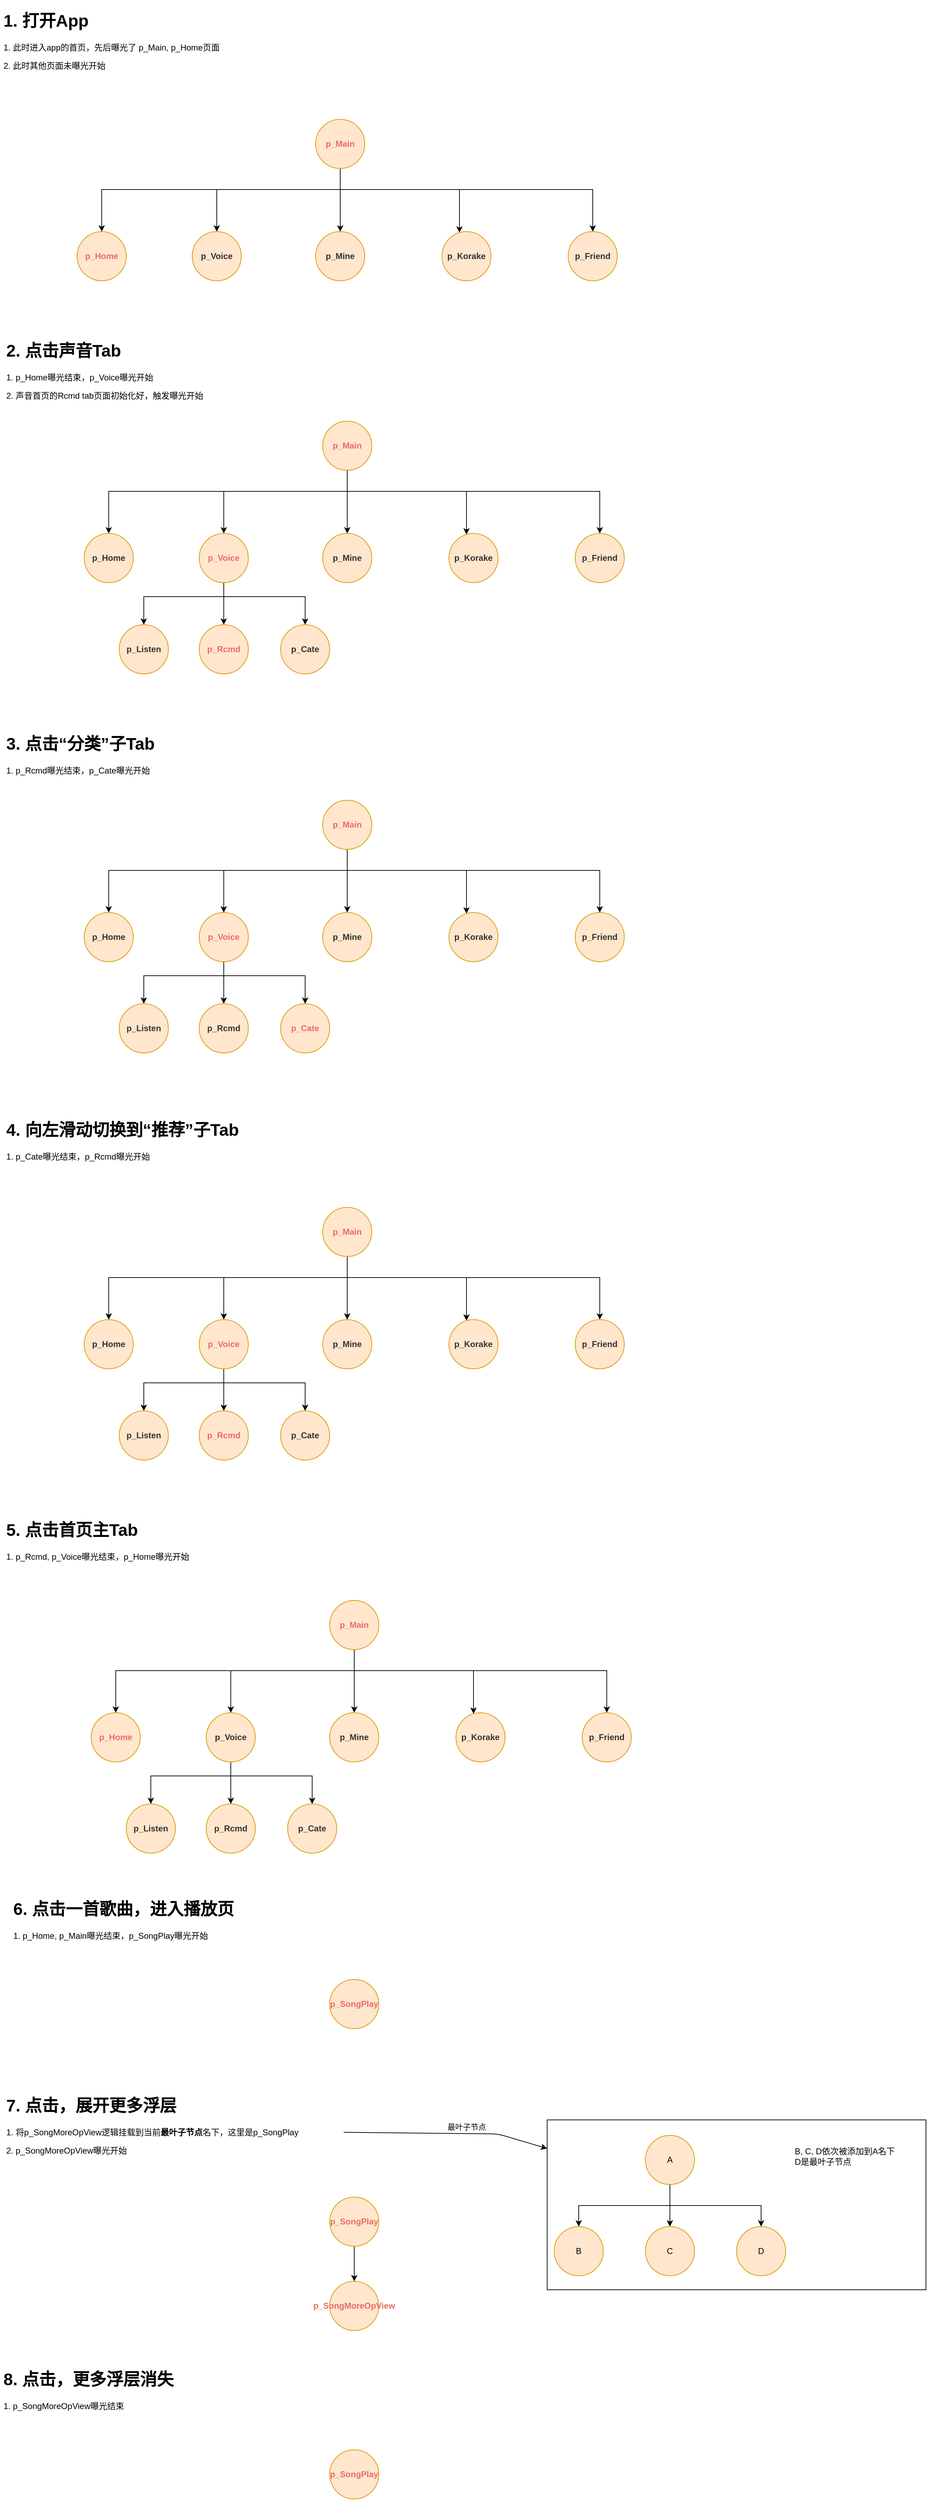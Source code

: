 <mxfile version="14.4.4" type="github">
  <diagram id="2VMnbliPUMn7yvVcYew5" name="Page-1">
    <mxGraphModel dx="2031" dy="2300" grid="1" gridSize="10" guides="1" tooltips="1" connect="1" arrows="1" fold="1" page="1" pageScale="1" pageWidth="827" pageHeight="1169" math="0" shadow="0">
      <root>
        <mxCell id="0" />
        <mxCell id="1" parent="0" />
        <mxCell id="qEXsqVAUmGLnPxg-KSlv-1" style="edgeStyle=orthogonalEdgeStyle;rounded=0;orthogonalLoop=1;jettySize=auto;html=1;" edge="1" parent="1" source="qEXsqVAUmGLnPxg-KSlv-6" target="qEXsqVAUmGLnPxg-KSlv-7">
          <mxGeometry relative="1" as="geometry">
            <Array as="points">
              <mxPoint x="575" y="-740" />
              <mxPoint x="235" y="-740" />
            </Array>
          </mxGeometry>
        </mxCell>
        <mxCell id="qEXsqVAUmGLnPxg-KSlv-2" style="edgeStyle=orthogonalEdgeStyle;rounded=0;orthogonalLoop=1;jettySize=auto;html=1;" edge="1" parent="1" source="qEXsqVAUmGLnPxg-KSlv-6" target="qEXsqVAUmGLnPxg-KSlv-8">
          <mxGeometry relative="1" as="geometry">
            <Array as="points">
              <mxPoint x="575" y="-740" />
              <mxPoint x="399" y="-740" />
            </Array>
          </mxGeometry>
        </mxCell>
        <mxCell id="qEXsqVAUmGLnPxg-KSlv-3" style="edgeStyle=orthogonalEdgeStyle;rounded=0;orthogonalLoop=1;jettySize=auto;html=1;" edge="1" parent="1" source="qEXsqVAUmGLnPxg-KSlv-6" target="qEXsqVAUmGLnPxg-KSlv-9">
          <mxGeometry relative="1" as="geometry" />
        </mxCell>
        <mxCell id="qEXsqVAUmGLnPxg-KSlv-4" style="edgeStyle=orthogonalEdgeStyle;rounded=0;orthogonalLoop=1;jettySize=auto;html=1;" edge="1" parent="1" source="qEXsqVAUmGLnPxg-KSlv-6" target="qEXsqVAUmGLnPxg-KSlv-10">
          <mxGeometry relative="1" as="geometry">
            <mxPoint x="750" y="-710" as="targetPoint" />
            <Array as="points">
              <mxPoint x="575" y="-740" />
              <mxPoint x="745" y="-740" />
            </Array>
          </mxGeometry>
        </mxCell>
        <mxCell id="qEXsqVAUmGLnPxg-KSlv-5" style="edgeStyle=orthogonalEdgeStyle;rounded=0;orthogonalLoop=1;jettySize=auto;html=1;" edge="1" parent="1" source="qEXsqVAUmGLnPxg-KSlv-6" target="qEXsqVAUmGLnPxg-KSlv-11">
          <mxGeometry relative="1" as="geometry">
            <Array as="points">
              <mxPoint x="575" y="-740" />
              <mxPoint x="935" y="-740" />
            </Array>
          </mxGeometry>
        </mxCell>
        <mxCell id="qEXsqVAUmGLnPxg-KSlv-6" value="&lt;b&gt;&lt;font color=&quot;#ea6b66&quot;&gt;p_Main&lt;/font&gt;&lt;/b&gt;" style="ellipse;whiteSpace=wrap;html=1;aspect=fixed;strokeColor=#d79b00;fillColor=#ffe6cc;" vertex="1" parent="1">
          <mxGeometry x="540" y="-840" width="70" height="70" as="geometry" />
        </mxCell>
        <mxCell id="qEXsqVAUmGLnPxg-KSlv-7" value="&lt;b&gt;&lt;font color=&quot;#ea6b66&quot;&gt;p_Home&lt;/font&gt;&lt;/b&gt;" style="ellipse;whiteSpace=wrap;html=1;aspect=fixed;strokeColor=#d79b00;fillColor=#ffe6cc;" vertex="1" parent="1">
          <mxGeometry x="200" y="-680.0" width="70" height="70" as="geometry" />
        </mxCell>
        <mxCell id="qEXsqVAUmGLnPxg-KSlv-8" value="&lt;b&gt;&lt;font color=&quot;#333333&quot;&gt;p_Voice&lt;/font&gt;&lt;/b&gt;" style="ellipse;whiteSpace=wrap;html=1;aspect=fixed;strokeColor=#d79b00;fillColor=#ffe6cc;" vertex="1" parent="1">
          <mxGeometry x="364" y="-680.0" width="70" height="70" as="geometry" />
        </mxCell>
        <mxCell id="qEXsqVAUmGLnPxg-KSlv-9" value="&lt;b&gt;&lt;font color=&quot;#333333&quot;&gt;p_Mine&lt;/font&gt;&lt;/b&gt;" style="ellipse;whiteSpace=wrap;html=1;aspect=fixed;strokeColor=#d79b00;fillColor=#ffe6cc;" vertex="1" parent="1">
          <mxGeometry x="540" y="-680.0" width="70" height="70" as="geometry" />
        </mxCell>
        <mxCell id="qEXsqVAUmGLnPxg-KSlv-10" value="&lt;b&gt;&lt;font color=&quot;#333333&quot;&gt;p_Korake&lt;/font&gt;&lt;/b&gt;" style="ellipse;whiteSpace=wrap;html=1;aspect=fixed;strokeColor=#d79b00;fillColor=#ffe6cc;" vertex="1" parent="1">
          <mxGeometry x="720" y="-680.0" width="70" height="70" as="geometry" />
        </mxCell>
        <mxCell id="qEXsqVAUmGLnPxg-KSlv-11" value="&lt;b&gt;&lt;font color=&quot;#333333&quot;&gt;p_Friend&lt;/font&gt;&lt;/b&gt;" style="ellipse;whiteSpace=wrap;html=1;aspect=fixed;strokeColor=#d79b00;fillColor=#ffe6cc;" vertex="1" parent="1">
          <mxGeometry x="900" y="-680.0" width="70" height="70" as="geometry" />
        </mxCell>
        <mxCell id="qEXsqVAUmGLnPxg-KSlv-12" value="&lt;h1&gt;1. 打开App&lt;/h1&gt;&lt;p&gt;1. 此时进入app的首页，先后曝光了 p_Main, p_Home页面&lt;br&gt;&lt;/p&gt;&lt;p&gt;2. 此时其他页面未曝光开始&lt;/p&gt;" style="text;html=1;strokeColor=none;fillColor=none;spacing=5;spacingTop=-20;whiteSpace=wrap;overflow=hidden;rounded=0;align=left;" vertex="1" parent="1">
          <mxGeometry x="90" y="-1000" width="340" height="100" as="geometry" />
        </mxCell>
        <mxCell id="qEXsqVAUmGLnPxg-KSlv-13" value="&lt;h1&gt;2. 点击声音Tab&lt;/h1&gt;&lt;p&gt;1. p_Home曝光结束，p_Voice曝光开始&lt;br&gt;&lt;/p&gt;&lt;p&gt;2. 声音首页的Rcmd tab页面初始化好，触发曝光开始&lt;/p&gt;" style="text;html=1;strokeColor=none;fillColor=none;spacing=5;spacingTop=-20;whiteSpace=wrap;overflow=hidden;rounded=0;align=left;" vertex="1" parent="1">
          <mxGeometry x="94" y="-530" width="340" height="100" as="geometry" />
        </mxCell>
        <mxCell id="qEXsqVAUmGLnPxg-KSlv-14" style="edgeStyle=orthogonalEdgeStyle;rounded=0;orthogonalLoop=1;jettySize=auto;html=1;" edge="1" parent="1" source="qEXsqVAUmGLnPxg-KSlv-19" target="qEXsqVAUmGLnPxg-KSlv-20">
          <mxGeometry relative="1" as="geometry">
            <Array as="points">
              <mxPoint x="585" y="-310" />
              <mxPoint x="245" y="-310" />
            </Array>
          </mxGeometry>
        </mxCell>
        <mxCell id="qEXsqVAUmGLnPxg-KSlv-15" style="edgeStyle=orthogonalEdgeStyle;rounded=0;orthogonalLoop=1;jettySize=auto;html=1;" edge="1" parent="1" source="qEXsqVAUmGLnPxg-KSlv-19" target="qEXsqVAUmGLnPxg-KSlv-24">
          <mxGeometry relative="1" as="geometry">
            <Array as="points">
              <mxPoint x="585" y="-310" />
              <mxPoint x="409" y="-310" />
            </Array>
          </mxGeometry>
        </mxCell>
        <mxCell id="qEXsqVAUmGLnPxg-KSlv-16" style="edgeStyle=orthogonalEdgeStyle;rounded=0;orthogonalLoop=1;jettySize=auto;html=1;" edge="1" parent="1" source="qEXsqVAUmGLnPxg-KSlv-19" target="qEXsqVAUmGLnPxg-KSlv-25">
          <mxGeometry relative="1" as="geometry" />
        </mxCell>
        <mxCell id="qEXsqVAUmGLnPxg-KSlv-17" style="edgeStyle=orthogonalEdgeStyle;rounded=0;orthogonalLoop=1;jettySize=auto;html=1;" edge="1" parent="1" source="qEXsqVAUmGLnPxg-KSlv-19" target="qEXsqVAUmGLnPxg-KSlv-26">
          <mxGeometry relative="1" as="geometry">
            <mxPoint x="760" y="-280" as="targetPoint" />
            <Array as="points">
              <mxPoint x="585" y="-310" />
              <mxPoint x="755" y="-310" />
            </Array>
          </mxGeometry>
        </mxCell>
        <mxCell id="qEXsqVAUmGLnPxg-KSlv-18" style="edgeStyle=orthogonalEdgeStyle;rounded=0;orthogonalLoop=1;jettySize=auto;html=1;" edge="1" parent="1" source="qEXsqVAUmGLnPxg-KSlv-19" target="qEXsqVAUmGLnPxg-KSlv-27">
          <mxGeometry relative="1" as="geometry">
            <Array as="points">
              <mxPoint x="585" y="-310" />
              <mxPoint x="945" y="-310" />
            </Array>
          </mxGeometry>
        </mxCell>
        <mxCell id="qEXsqVAUmGLnPxg-KSlv-19" value="&lt;b&gt;&lt;font color=&quot;#ea6b66&quot;&gt;p_Main&lt;/font&gt;&lt;/b&gt;" style="ellipse;whiteSpace=wrap;html=1;aspect=fixed;strokeColor=#d79b00;fillColor=#ffe6cc;" vertex="1" parent="1">
          <mxGeometry x="550" y="-410" width="70" height="70" as="geometry" />
        </mxCell>
        <mxCell id="qEXsqVAUmGLnPxg-KSlv-20" value="&lt;b&gt;&lt;font color=&quot;#333333&quot;&gt;p_Home&lt;/font&gt;&lt;/b&gt;" style="ellipse;whiteSpace=wrap;html=1;aspect=fixed;strokeColor=#d79b00;fillColor=#ffe6cc;" vertex="1" parent="1">
          <mxGeometry x="210" y="-250.0" width="70" height="70" as="geometry" />
        </mxCell>
        <mxCell id="qEXsqVAUmGLnPxg-KSlv-21" style="edgeStyle=orthogonalEdgeStyle;rounded=0;orthogonalLoop=1;jettySize=auto;html=1;" edge="1" parent="1" source="qEXsqVAUmGLnPxg-KSlv-24" target="qEXsqVAUmGLnPxg-KSlv-28">
          <mxGeometry relative="1" as="geometry">
            <Array as="points">
              <mxPoint x="409" y="-160" />
              <mxPoint x="295" y="-160" />
            </Array>
          </mxGeometry>
        </mxCell>
        <mxCell id="qEXsqVAUmGLnPxg-KSlv-22" style="edgeStyle=orthogonalEdgeStyle;rounded=0;orthogonalLoop=1;jettySize=auto;html=1;" edge="1" parent="1" source="qEXsqVAUmGLnPxg-KSlv-24" target="qEXsqVAUmGLnPxg-KSlv-29">
          <mxGeometry relative="1" as="geometry" />
        </mxCell>
        <mxCell id="qEXsqVAUmGLnPxg-KSlv-23" style="edgeStyle=orthogonalEdgeStyle;rounded=0;orthogonalLoop=1;jettySize=auto;html=1;" edge="1" parent="1" source="qEXsqVAUmGLnPxg-KSlv-24" target="qEXsqVAUmGLnPxg-KSlv-30">
          <mxGeometry relative="1" as="geometry">
            <Array as="points">
              <mxPoint x="409" y="-160" />
              <mxPoint x="525" y="-160" />
            </Array>
          </mxGeometry>
        </mxCell>
        <mxCell id="qEXsqVAUmGLnPxg-KSlv-24" value="&lt;b&gt;&lt;font color=&quot;#ea6b66&quot;&gt;p_Voice&lt;/font&gt;&lt;/b&gt;" style="ellipse;whiteSpace=wrap;html=1;aspect=fixed;strokeColor=#d79b00;fillColor=#ffe6cc;" vertex="1" parent="1">
          <mxGeometry x="374" y="-250.0" width="70" height="70" as="geometry" />
        </mxCell>
        <mxCell id="qEXsqVAUmGLnPxg-KSlv-25" value="&lt;b&gt;&lt;font color=&quot;#333333&quot;&gt;p_Mine&lt;/font&gt;&lt;/b&gt;" style="ellipse;whiteSpace=wrap;html=1;aspect=fixed;strokeColor=#d79b00;fillColor=#ffe6cc;" vertex="1" parent="1">
          <mxGeometry x="550" y="-250.0" width="70" height="70" as="geometry" />
        </mxCell>
        <mxCell id="qEXsqVAUmGLnPxg-KSlv-26" value="&lt;b&gt;&lt;font color=&quot;#333333&quot;&gt;p_Korake&lt;/font&gt;&lt;/b&gt;" style="ellipse;whiteSpace=wrap;html=1;aspect=fixed;strokeColor=#d79b00;fillColor=#ffe6cc;" vertex="1" parent="1">
          <mxGeometry x="730" y="-250.0" width="70" height="70" as="geometry" />
        </mxCell>
        <mxCell id="qEXsqVAUmGLnPxg-KSlv-27" value="&lt;b&gt;&lt;font color=&quot;#333333&quot;&gt;p_Friend&lt;/font&gt;&lt;/b&gt;" style="ellipse;whiteSpace=wrap;html=1;aspect=fixed;strokeColor=#d79b00;fillColor=#ffe6cc;" vertex="1" parent="1">
          <mxGeometry x="910" y="-250.0" width="70" height="70" as="geometry" />
        </mxCell>
        <mxCell id="qEXsqVAUmGLnPxg-KSlv-28" value="&lt;b&gt;&lt;font color=&quot;#333333&quot;&gt;p_Listen&lt;/font&gt;&lt;/b&gt;" style="ellipse;whiteSpace=wrap;html=1;aspect=fixed;strokeColor=#d79b00;fillColor=#ffe6cc;" vertex="1" parent="1">
          <mxGeometry x="260" y="-120.0" width="70" height="70" as="geometry" />
        </mxCell>
        <mxCell id="qEXsqVAUmGLnPxg-KSlv-29" value="&lt;b&gt;&lt;font color=&quot;#ea6b66&quot;&gt;p_Rcmd&lt;/font&gt;&lt;/b&gt;" style="ellipse;whiteSpace=wrap;html=1;aspect=fixed;strokeColor=#d79b00;fillColor=#ffe6cc;" vertex="1" parent="1">
          <mxGeometry x="374" y="-120.0" width="70" height="70" as="geometry" />
        </mxCell>
        <mxCell id="qEXsqVAUmGLnPxg-KSlv-30" value="&lt;b&gt;&lt;font&gt;p_Cate&lt;/font&gt;&lt;/b&gt;" style="ellipse;whiteSpace=wrap;html=1;aspect=fixed;strokeColor=#d79b00;fillColor=#ffe6cc;fontColor=#333333;" vertex="1" parent="1">
          <mxGeometry x="490" y="-120.0" width="70" height="70" as="geometry" />
        </mxCell>
        <mxCell id="qEXsqVAUmGLnPxg-KSlv-31" value="&lt;h1&gt;3. 点击“分类”子Tab&lt;/h1&gt;&lt;p&gt;1. p_Rcmd曝光结束，p_Cate曝光开始&lt;/p&gt;" style="text;html=1;strokeColor=none;fillColor=none;spacing=5;spacingTop=-20;whiteSpace=wrap;overflow=hidden;rounded=0;align=left;" vertex="1" parent="1">
          <mxGeometry x="94" y="30" width="340" height="80" as="geometry" />
        </mxCell>
        <mxCell id="qEXsqVAUmGLnPxg-KSlv-32" style="edgeStyle=orthogonalEdgeStyle;rounded=0;orthogonalLoop=1;jettySize=auto;html=1;" edge="1" parent="1" source="qEXsqVAUmGLnPxg-KSlv-37" target="qEXsqVAUmGLnPxg-KSlv-38">
          <mxGeometry relative="1" as="geometry">
            <Array as="points">
              <mxPoint x="585" y="230" />
              <mxPoint x="245" y="230" />
            </Array>
          </mxGeometry>
        </mxCell>
        <mxCell id="qEXsqVAUmGLnPxg-KSlv-33" style="edgeStyle=orthogonalEdgeStyle;rounded=0;orthogonalLoop=1;jettySize=auto;html=1;" edge="1" parent="1" source="qEXsqVAUmGLnPxg-KSlv-37" target="qEXsqVAUmGLnPxg-KSlv-42">
          <mxGeometry relative="1" as="geometry">
            <Array as="points">
              <mxPoint x="585" y="230" />
              <mxPoint x="409" y="230" />
            </Array>
          </mxGeometry>
        </mxCell>
        <mxCell id="qEXsqVAUmGLnPxg-KSlv-34" style="edgeStyle=orthogonalEdgeStyle;rounded=0;orthogonalLoop=1;jettySize=auto;html=1;" edge="1" parent="1" source="qEXsqVAUmGLnPxg-KSlv-37" target="qEXsqVAUmGLnPxg-KSlv-43">
          <mxGeometry relative="1" as="geometry" />
        </mxCell>
        <mxCell id="qEXsqVAUmGLnPxg-KSlv-35" style="edgeStyle=orthogonalEdgeStyle;rounded=0;orthogonalLoop=1;jettySize=auto;html=1;" edge="1" parent="1" source="qEXsqVAUmGLnPxg-KSlv-37" target="qEXsqVAUmGLnPxg-KSlv-44">
          <mxGeometry relative="1" as="geometry">
            <mxPoint x="760" y="260" as="targetPoint" />
            <Array as="points">
              <mxPoint x="585" y="230" />
              <mxPoint x="755" y="230" />
            </Array>
          </mxGeometry>
        </mxCell>
        <mxCell id="qEXsqVAUmGLnPxg-KSlv-36" style="edgeStyle=orthogonalEdgeStyle;rounded=0;orthogonalLoop=1;jettySize=auto;html=1;" edge="1" parent="1" source="qEXsqVAUmGLnPxg-KSlv-37" target="qEXsqVAUmGLnPxg-KSlv-45">
          <mxGeometry relative="1" as="geometry">
            <Array as="points">
              <mxPoint x="585" y="230" />
              <mxPoint x="945" y="230" />
            </Array>
          </mxGeometry>
        </mxCell>
        <mxCell id="qEXsqVAUmGLnPxg-KSlv-37" value="&lt;b&gt;&lt;font color=&quot;#ea6b66&quot;&gt;p_Main&lt;/font&gt;&lt;/b&gt;" style="ellipse;whiteSpace=wrap;html=1;aspect=fixed;strokeColor=#d79b00;fillColor=#ffe6cc;" vertex="1" parent="1">
          <mxGeometry x="550" y="130" width="70" height="70" as="geometry" />
        </mxCell>
        <mxCell id="qEXsqVAUmGLnPxg-KSlv-38" value="&lt;b&gt;&lt;font color=&quot;#333333&quot;&gt;p_Home&lt;/font&gt;&lt;/b&gt;" style="ellipse;whiteSpace=wrap;html=1;aspect=fixed;strokeColor=#d79b00;fillColor=#ffe6cc;" vertex="1" parent="1">
          <mxGeometry x="210" y="290.0" width="70" height="70" as="geometry" />
        </mxCell>
        <mxCell id="qEXsqVAUmGLnPxg-KSlv-39" style="edgeStyle=orthogonalEdgeStyle;rounded=0;orthogonalLoop=1;jettySize=auto;html=1;" edge="1" parent="1" source="qEXsqVAUmGLnPxg-KSlv-42" target="qEXsqVAUmGLnPxg-KSlv-46">
          <mxGeometry relative="1" as="geometry">
            <Array as="points">
              <mxPoint x="409" y="380" />
              <mxPoint x="295" y="380" />
            </Array>
          </mxGeometry>
        </mxCell>
        <mxCell id="qEXsqVAUmGLnPxg-KSlv-40" style="edgeStyle=orthogonalEdgeStyle;rounded=0;orthogonalLoop=1;jettySize=auto;html=1;" edge="1" parent="1" source="qEXsqVAUmGLnPxg-KSlv-42" target="qEXsqVAUmGLnPxg-KSlv-47">
          <mxGeometry relative="1" as="geometry" />
        </mxCell>
        <mxCell id="qEXsqVAUmGLnPxg-KSlv-41" style="edgeStyle=orthogonalEdgeStyle;rounded=0;orthogonalLoop=1;jettySize=auto;html=1;" edge="1" parent="1" source="qEXsqVAUmGLnPxg-KSlv-42" target="qEXsqVAUmGLnPxg-KSlv-48">
          <mxGeometry relative="1" as="geometry">
            <Array as="points">
              <mxPoint x="409" y="380" />
              <mxPoint x="525" y="380" />
            </Array>
          </mxGeometry>
        </mxCell>
        <mxCell id="qEXsqVAUmGLnPxg-KSlv-42" value="&lt;b&gt;&lt;font color=&quot;#ea6b66&quot;&gt;p_Voice&lt;/font&gt;&lt;/b&gt;" style="ellipse;whiteSpace=wrap;html=1;aspect=fixed;strokeColor=#d79b00;fillColor=#ffe6cc;" vertex="1" parent="1">
          <mxGeometry x="374" y="290.0" width="70" height="70" as="geometry" />
        </mxCell>
        <mxCell id="qEXsqVAUmGLnPxg-KSlv-43" value="&lt;b&gt;&lt;font color=&quot;#333333&quot;&gt;p_Mine&lt;/font&gt;&lt;/b&gt;" style="ellipse;whiteSpace=wrap;html=1;aspect=fixed;strokeColor=#d79b00;fillColor=#ffe6cc;" vertex="1" parent="1">
          <mxGeometry x="550" y="290.0" width="70" height="70" as="geometry" />
        </mxCell>
        <mxCell id="qEXsqVAUmGLnPxg-KSlv-44" value="&lt;b&gt;&lt;font color=&quot;#333333&quot;&gt;p_Korake&lt;/font&gt;&lt;/b&gt;" style="ellipse;whiteSpace=wrap;html=1;aspect=fixed;strokeColor=#d79b00;fillColor=#ffe6cc;" vertex="1" parent="1">
          <mxGeometry x="730" y="290.0" width="70" height="70" as="geometry" />
        </mxCell>
        <mxCell id="qEXsqVAUmGLnPxg-KSlv-45" value="&lt;b&gt;&lt;font color=&quot;#333333&quot;&gt;p_Friend&lt;/font&gt;&lt;/b&gt;" style="ellipse;whiteSpace=wrap;html=1;aspect=fixed;strokeColor=#d79b00;fillColor=#ffe6cc;" vertex="1" parent="1">
          <mxGeometry x="910" y="290.0" width="70" height="70" as="geometry" />
        </mxCell>
        <mxCell id="qEXsqVAUmGLnPxg-KSlv-46" value="&lt;b&gt;&lt;font color=&quot;#333333&quot;&gt;p_Listen&lt;/font&gt;&lt;/b&gt;" style="ellipse;whiteSpace=wrap;html=1;aspect=fixed;strokeColor=#d79b00;fillColor=#ffe6cc;" vertex="1" parent="1">
          <mxGeometry x="260" y="420.0" width="70" height="70" as="geometry" />
        </mxCell>
        <mxCell id="qEXsqVAUmGLnPxg-KSlv-47" value="&lt;b&gt;&lt;font color=&quot;#333333&quot;&gt;p_Rcmd&lt;/font&gt;&lt;/b&gt;" style="ellipse;whiteSpace=wrap;html=1;aspect=fixed;strokeColor=#d79b00;fillColor=#ffe6cc;" vertex="1" parent="1">
          <mxGeometry x="374" y="420.0" width="70" height="70" as="geometry" />
        </mxCell>
        <mxCell id="qEXsqVAUmGLnPxg-KSlv-48" value="&lt;b&gt;&lt;font color=&quot;#ea6b66&quot;&gt;p_Cate&lt;/font&gt;&lt;/b&gt;" style="ellipse;whiteSpace=wrap;html=1;aspect=fixed;strokeColor=#d79b00;fillColor=#ffe6cc;fontColor=#333333;" vertex="1" parent="1">
          <mxGeometry x="490" y="420.0" width="70" height="70" as="geometry" />
        </mxCell>
        <mxCell id="qEXsqVAUmGLnPxg-KSlv-49" value="&lt;h1&gt;4. 向左滑动切换到“推荐”子Tab&lt;/h1&gt;&lt;p&gt;1. p_Cate曝光结束，p_Rcmd曝光开始&lt;/p&gt;" style="text;html=1;strokeColor=none;fillColor=none;spacing=5;spacingTop=-20;whiteSpace=wrap;overflow=hidden;rounded=0;align=left;" vertex="1" parent="1">
          <mxGeometry x="94" y="580" width="406" height="80" as="geometry" />
        </mxCell>
        <mxCell id="qEXsqVAUmGLnPxg-KSlv-50" style="edgeStyle=orthogonalEdgeStyle;rounded=0;orthogonalLoop=1;jettySize=auto;html=1;" edge="1" parent="1" source="qEXsqVAUmGLnPxg-KSlv-55" target="qEXsqVAUmGLnPxg-KSlv-56">
          <mxGeometry relative="1" as="geometry">
            <Array as="points">
              <mxPoint x="585" y="810" />
              <mxPoint x="245" y="810" />
            </Array>
          </mxGeometry>
        </mxCell>
        <mxCell id="qEXsqVAUmGLnPxg-KSlv-51" style="edgeStyle=orthogonalEdgeStyle;rounded=0;orthogonalLoop=1;jettySize=auto;html=1;" edge="1" parent="1" source="qEXsqVAUmGLnPxg-KSlv-55" target="qEXsqVAUmGLnPxg-KSlv-60">
          <mxGeometry relative="1" as="geometry">
            <Array as="points">
              <mxPoint x="585" y="810" />
              <mxPoint x="409" y="810" />
            </Array>
          </mxGeometry>
        </mxCell>
        <mxCell id="qEXsqVAUmGLnPxg-KSlv-52" style="edgeStyle=orthogonalEdgeStyle;rounded=0;orthogonalLoop=1;jettySize=auto;html=1;" edge="1" parent="1" source="qEXsqVAUmGLnPxg-KSlv-55" target="qEXsqVAUmGLnPxg-KSlv-61">
          <mxGeometry relative="1" as="geometry" />
        </mxCell>
        <mxCell id="qEXsqVAUmGLnPxg-KSlv-53" style="edgeStyle=orthogonalEdgeStyle;rounded=0;orthogonalLoop=1;jettySize=auto;html=1;" edge="1" parent="1" source="qEXsqVAUmGLnPxg-KSlv-55" target="qEXsqVAUmGLnPxg-KSlv-62">
          <mxGeometry relative="1" as="geometry">
            <mxPoint x="760" y="840" as="targetPoint" />
            <Array as="points">
              <mxPoint x="585" y="810" />
              <mxPoint x="755" y="810" />
            </Array>
          </mxGeometry>
        </mxCell>
        <mxCell id="qEXsqVAUmGLnPxg-KSlv-54" style="edgeStyle=orthogonalEdgeStyle;rounded=0;orthogonalLoop=1;jettySize=auto;html=1;" edge="1" parent="1" source="qEXsqVAUmGLnPxg-KSlv-55" target="qEXsqVAUmGLnPxg-KSlv-63">
          <mxGeometry relative="1" as="geometry">
            <Array as="points">
              <mxPoint x="585" y="810" />
              <mxPoint x="945" y="810" />
            </Array>
          </mxGeometry>
        </mxCell>
        <mxCell id="qEXsqVAUmGLnPxg-KSlv-55" value="&lt;b&gt;&lt;font color=&quot;#ea6b66&quot;&gt;p_Main&lt;/font&gt;&lt;/b&gt;" style="ellipse;whiteSpace=wrap;html=1;aspect=fixed;strokeColor=#d79b00;fillColor=#ffe6cc;" vertex="1" parent="1">
          <mxGeometry x="550" y="710" width="70" height="70" as="geometry" />
        </mxCell>
        <mxCell id="qEXsqVAUmGLnPxg-KSlv-56" value="&lt;b&gt;&lt;font color=&quot;#333333&quot;&gt;p_Home&lt;/font&gt;&lt;/b&gt;" style="ellipse;whiteSpace=wrap;html=1;aspect=fixed;strokeColor=#d79b00;fillColor=#ffe6cc;" vertex="1" parent="1">
          <mxGeometry x="210" y="870.0" width="70" height="70" as="geometry" />
        </mxCell>
        <mxCell id="qEXsqVAUmGLnPxg-KSlv-57" style="edgeStyle=orthogonalEdgeStyle;rounded=0;orthogonalLoop=1;jettySize=auto;html=1;" edge="1" parent="1" source="qEXsqVAUmGLnPxg-KSlv-60" target="qEXsqVAUmGLnPxg-KSlv-64">
          <mxGeometry relative="1" as="geometry">
            <Array as="points">
              <mxPoint x="409" y="960" />
              <mxPoint x="295" y="960" />
            </Array>
          </mxGeometry>
        </mxCell>
        <mxCell id="qEXsqVAUmGLnPxg-KSlv-58" style="edgeStyle=orthogonalEdgeStyle;rounded=0;orthogonalLoop=1;jettySize=auto;html=1;" edge="1" parent="1" source="qEXsqVAUmGLnPxg-KSlv-60" target="qEXsqVAUmGLnPxg-KSlv-65">
          <mxGeometry relative="1" as="geometry" />
        </mxCell>
        <mxCell id="qEXsqVAUmGLnPxg-KSlv-59" style="edgeStyle=orthogonalEdgeStyle;rounded=0;orthogonalLoop=1;jettySize=auto;html=1;" edge="1" parent="1" source="qEXsqVAUmGLnPxg-KSlv-60" target="qEXsqVAUmGLnPxg-KSlv-66">
          <mxGeometry relative="1" as="geometry">
            <Array as="points">
              <mxPoint x="409" y="960" />
              <mxPoint x="525" y="960" />
            </Array>
          </mxGeometry>
        </mxCell>
        <mxCell id="qEXsqVAUmGLnPxg-KSlv-60" value="&lt;b&gt;&lt;font color=&quot;#ea6b66&quot;&gt;p_Voice&lt;/font&gt;&lt;/b&gt;" style="ellipse;whiteSpace=wrap;html=1;aspect=fixed;strokeColor=#d79b00;fillColor=#ffe6cc;" vertex="1" parent="1">
          <mxGeometry x="374" y="870.0" width="70" height="70" as="geometry" />
        </mxCell>
        <mxCell id="qEXsqVAUmGLnPxg-KSlv-61" value="&lt;b&gt;&lt;font color=&quot;#333333&quot;&gt;p_Mine&lt;/font&gt;&lt;/b&gt;" style="ellipse;whiteSpace=wrap;html=1;aspect=fixed;strokeColor=#d79b00;fillColor=#ffe6cc;" vertex="1" parent="1">
          <mxGeometry x="550" y="870.0" width="70" height="70" as="geometry" />
        </mxCell>
        <mxCell id="qEXsqVAUmGLnPxg-KSlv-62" value="&lt;b&gt;&lt;font color=&quot;#333333&quot;&gt;p_Korake&lt;/font&gt;&lt;/b&gt;" style="ellipse;whiteSpace=wrap;html=1;aspect=fixed;strokeColor=#d79b00;fillColor=#ffe6cc;" vertex="1" parent="1">
          <mxGeometry x="730" y="870.0" width="70" height="70" as="geometry" />
        </mxCell>
        <mxCell id="qEXsqVAUmGLnPxg-KSlv-63" value="&lt;b&gt;&lt;font color=&quot;#333333&quot;&gt;p_Friend&lt;/font&gt;&lt;/b&gt;" style="ellipse;whiteSpace=wrap;html=1;aspect=fixed;strokeColor=#d79b00;fillColor=#ffe6cc;" vertex="1" parent="1">
          <mxGeometry x="910" y="870.0" width="70" height="70" as="geometry" />
        </mxCell>
        <mxCell id="qEXsqVAUmGLnPxg-KSlv-64" value="&lt;b&gt;&lt;font color=&quot;#333333&quot;&gt;p_Listen&lt;/font&gt;&lt;/b&gt;" style="ellipse;whiteSpace=wrap;html=1;aspect=fixed;strokeColor=#d79b00;fillColor=#ffe6cc;" vertex="1" parent="1">
          <mxGeometry x="260" y="1000.0" width="70" height="70" as="geometry" />
        </mxCell>
        <mxCell id="qEXsqVAUmGLnPxg-KSlv-65" value="&lt;b&gt;&lt;font color=&quot;#ea6b66&quot;&gt;p_Rcmd&lt;/font&gt;&lt;/b&gt;" style="ellipse;whiteSpace=wrap;html=1;aspect=fixed;strokeColor=#d79b00;fillColor=#ffe6cc;" vertex="1" parent="1">
          <mxGeometry x="374" y="1000.0" width="70" height="70" as="geometry" />
        </mxCell>
        <mxCell id="qEXsqVAUmGLnPxg-KSlv-66" value="&lt;b&gt;&lt;font&gt;p_Cate&lt;/font&gt;&lt;/b&gt;" style="ellipse;whiteSpace=wrap;html=1;aspect=fixed;strokeColor=#d79b00;fillColor=#ffe6cc;fontColor=#333333;" vertex="1" parent="1">
          <mxGeometry x="490" y="1000.0" width="70" height="70" as="geometry" />
        </mxCell>
        <mxCell id="qEXsqVAUmGLnPxg-KSlv-67" value="&lt;h1&gt;5. 点击首页主Tab&lt;/h1&gt;&lt;p&gt;1. p_Rcmd, p_Voice曝光结束，p_Home曝光开始&lt;/p&gt;" style="text;html=1;strokeColor=none;fillColor=none;spacing=5;spacingTop=-20;whiteSpace=wrap;overflow=hidden;rounded=0;align=left;" vertex="1" parent="1">
          <mxGeometry x="94" y="1150" width="406" height="80" as="geometry" />
        </mxCell>
        <mxCell id="qEXsqVAUmGLnPxg-KSlv-68" style="edgeStyle=orthogonalEdgeStyle;rounded=0;orthogonalLoop=1;jettySize=auto;html=1;" edge="1" parent="1" source="qEXsqVAUmGLnPxg-KSlv-73" target="qEXsqVAUmGLnPxg-KSlv-74">
          <mxGeometry relative="1" as="geometry">
            <Array as="points">
              <mxPoint x="595" y="1370" />
              <mxPoint x="255" y="1370" />
            </Array>
          </mxGeometry>
        </mxCell>
        <mxCell id="qEXsqVAUmGLnPxg-KSlv-69" style="edgeStyle=orthogonalEdgeStyle;rounded=0;orthogonalLoop=1;jettySize=auto;html=1;" edge="1" parent="1" source="qEXsqVAUmGLnPxg-KSlv-73" target="qEXsqVAUmGLnPxg-KSlv-78">
          <mxGeometry relative="1" as="geometry">
            <Array as="points">
              <mxPoint x="595" y="1370" />
              <mxPoint x="419" y="1370" />
            </Array>
          </mxGeometry>
        </mxCell>
        <mxCell id="qEXsqVAUmGLnPxg-KSlv-70" style="edgeStyle=orthogonalEdgeStyle;rounded=0;orthogonalLoop=1;jettySize=auto;html=1;" edge="1" parent="1" source="qEXsqVAUmGLnPxg-KSlv-73" target="qEXsqVAUmGLnPxg-KSlv-79">
          <mxGeometry relative="1" as="geometry" />
        </mxCell>
        <mxCell id="qEXsqVAUmGLnPxg-KSlv-71" style="edgeStyle=orthogonalEdgeStyle;rounded=0;orthogonalLoop=1;jettySize=auto;html=1;" edge="1" parent="1" source="qEXsqVAUmGLnPxg-KSlv-73" target="qEXsqVAUmGLnPxg-KSlv-80">
          <mxGeometry relative="1" as="geometry">
            <mxPoint x="770" y="1400" as="targetPoint" />
            <Array as="points">
              <mxPoint x="595" y="1370" />
              <mxPoint x="765" y="1370" />
            </Array>
          </mxGeometry>
        </mxCell>
        <mxCell id="qEXsqVAUmGLnPxg-KSlv-72" style="edgeStyle=orthogonalEdgeStyle;rounded=0;orthogonalLoop=1;jettySize=auto;html=1;" edge="1" parent="1" source="qEXsqVAUmGLnPxg-KSlv-73" target="qEXsqVAUmGLnPxg-KSlv-81">
          <mxGeometry relative="1" as="geometry">
            <Array as="points">
              <mxPoint x="595" y="1370" />
              <mxPoint x="955" y="1370" />
            </Array>
          </mxGeometry>
        </mxCell>
        <mxCell id="qEXsqVAUmGLnPxg-KSlv-73" value="&lt;b&gt;&lt;font color=&quot;#ea6b66&quot;&gt;p_Main&lt;/font&gt;&lt;/b&gt;" style="ellipse;whiteSpace=wrap;html=1;aspect=fixed;strokeColor=#d79b00;fillColor=#ffe6cc;" vertex="1" parent="1">
          <mxGeometry x="560" y="1270" width="70" height="70" as="geometry" />
        </mxCell>
        <mxCell id="qEXsqVAUmGLnPxg-KSlv-74" value="&lt;b&gt;&lt;font&gt;p_Home&lt;/font&gt;&lt;/b&gt;" style="ellipse;whiteSpace=wrap;html=1;aspect=fixed;strokeColor=#d79b00;fillColor=#ffe6cc;fontColor=#EA6B66;" vertex="1" parent="1">
          <mxGeometry x="220" y="1430" width="70" height="70" as="geometry" />
        </mxCell>
        <mxCell id="qEXsqVAUmGLnPxg-KSlv-75" style="edgeStyle=orthogonalEdgeStyle;rounded=0;orthogonalLoop=1;jettySize=auto;html=1;" edge="1" parent="1" source="qEXsqVAUmGLnPxg-KSlv-78" target="qEXsqVAUmGLnPxg-KSlv-82">
          <mxGeometry relative="1" as="geometry">
            <Array as="points">
              <mxPoint x="419" y="1520" />
              <mxPoint x="305" y="1520" />
            </Array>
          </mxGeometry>
        </mxCell>
        <mxCell id="qEXsqVAUmGLnPxg-KSlv-76" style="edgeStyle=orthogonalEdgeStyle;rounded=0;orthogonalLoop=1;jettySize=auto;html=1;" edge="1" parent="1" source="qEXsqVAUmGLnPxg-KSlv-78" target="qEXsqVAUmGLnPxg-KSlv-83">
          <mxGeometry relative="1" as="geometry" />
        </mxCell>
        <mxCell id="qEXsqVAUmGLnPxg-KSlv-77" style="edgeStyle=orthogonalEdgeStyle;rounded=0;orthogonalLoop=1;jettySize=auto;html=1;" edge="1" parent="1" source="qEXsqVAUmGLnPxg-KSlv-78" target="qEXsqVAUmGLnPxg-KSlv-84">
          <mxGeometry relative="1" as="geometry">
            <Array as="points">
              <mxPoint x="419" y="1520" />
              <mxPoint x="535" y="1520" />
            </Array>
          </mxGeometry>
        </mxCell>
        <mxCell id="qEXsqVAUmGLnPxg-KSlv-78" value="&lt;b&gt;&lt;font&gt;p_Voice&lt;/font&gt;&lt;/b&gt;" style="ellipse;whiteSpace=wrap;html=1;aspect=fixed;strokeColor=#d79b00;fillColor=#ffe6cc;fontColor=#333333;" vertex="1" parent="1">
          <mxGeometry x="384" y="1430" width="70" height="70" as="geometry" />
        </mxCell>
        <mxCell id="qEXsqVAUmGLnPxg-KSlv-79" value="&lt;b&gt;&lt;font color=&quot;#333333&quot;&gt;p_Mine&lt;/font&gt;&lt;/b&gt;" style="ellipse;whiteSpace=wrap;html=1;aspect=fixed;strokeColor=#d79b00;fillColor=#ffe6cc;" vertex="1" parent="1">
          <mxGeometry x="560" y="1430" width="70" height="70" as="geometry" />
        </mxCell>
        <mxCell id="qEXsqVAUmGLnPxg-KSlv-80" value="&lt;b&gt;&lt;font color=&quot;#333333&quot;&gt;p_Korake&lt;/font&gt;&lt;/b&gt;" style="ellipse;whiteSpace=wrap;html=1;aspect=fixed;strokeColor=#d79b00;fillColor=#ffe6cc;" vertex="1" parent="1">
          <mxGeometry x="740" y="1430" width="70" height="70" as="geometry" />
        </mxCell>
        <mxCell id="qEXsqVAUmGLnPxg-KSlv-81" value="&lt;b&gt;&lt;font color=&quot;#333333&quot;&gt;p_Friend&lt;/font&gt;&lt;/b&gt;" style="ellipse;whiteSpace=wrap;html=1;aspect=fixed;strokeColor=#d79b00;fillColor=#ffe6cc;" vertex="1" parent="1">
          <mxGeometry x="920" y="1430" width="70" height="70" as="geometry" />
        </mxCell>
        <mxCell id="qEXsqVAUmGLnPxg-KSlv-82" value="&lt;b&gt;&lt;font color=&quot;#333333&quot;&gt;p_Listen&lt;/font&gt;&lt;/b&gt;" style="ellipse;whiteSpace=wrap;html=1;aspect=fixed;strokeColor=#d79b00;fillColor=#ffe6cc;" vertex="1" parent="1">
          <mxGeometry x="270" y="1560" width="70" height="70" as="geometry" />
        </mxCell>
        <mxCell id="qEXsqVAUmGLnPxg-KSlv-83" value="&lt;b&gt;&lt;font&gt;p_Rcmd&lt;/font&gt;&lt;/b&gt;" style="ellipse;whiteSpace=wrap;html=1;aspect=fixed;strokeColor=#d79b00;fillColor=#ffe6cc;fontColor=#333333;" vertex="1" parent="1">
          <mxGeometry x="384" y="1560" width="70" height="70" as="geometry" />
        </mxCell>
        <mxCell id="qEXsqVAUmGLnPxg-KSlv-84" value="&lt;b&gt;&lt;font&gt;p_Cate&lt;/font&gt;&lt;/b&gt;" style="ellipse;whiteSpace=wrap;html=1;aspect=fixed;strokeColor=#d79b00;fillColor=#ffe6cc;fontColor=#333333;" vertex="1" parent="1">
          <mxGeometry x="500" y="1560" width="70" height="70" as="geometry" />
        </mxCell>
        <mxCell id="qEXsqVAUmGLnPxg-KSlv-85" value="&lt;h1&gt;6. 点击一首歌曲，进入播放页&lt;/h1&gt;&lt;p&gt;1. p_Home, p_Main曝光结束，p_SongPlay曝光开始&lt;/p&gt;" style="text;html=1;strokeColor=none;fillColor=none;spacing=5;spacingTop=-20;whiteSpace=wrap;overflow=hidden;rounded=0;align=left;" vertex="1" parent="1">
          <mxGeometry x="104" y="1690" width="406" height="80" as="geometry" />
        </mxCell>
        <mxCell id="qEXsqVAUmGLnPxg-KSlv-86" value="&lt;b&gt;&lt;font color=&quot;#ea6b66&quot;&gt;p_SongPlay&lt;/font&gt;&lt;/b&gt;" style="ellipse;whiteSpace=wrap;html=1;aspect=fixed;strokeColor=#d79b00;fillColor=#ffe6cc;" vertex="1" parent="1">
          <mxGeometry x="560" y="1810" width="70" height="70" as="geometry" />
        </mxCell>
        <mxCell id="qEXsqVAUmGLnPxg-KSlv-87" value="&lt;h1&gt;7. 点击，展开更多浮层&lt;/h1&gt;&lt;p&gt;1. 将p_SongMoreOpView逻辑挂载到当前&lt;b&gt;最叶子节点&lt;/b&gt;名下，这里是p_SongPlay&lt;br&gt;&lt;/p&gt;&lt;p&gt;2. p_SongMoreOpView曝光开始&lt;/p&gt;" style="text;html=1;strokeColor=none;fillColor=none;spacing=5;spacingTop=-20;whiteSpace=wrap;overflow=hidden;rounded=0;align=left;" vertex="1" parent="1">
          <mxGeometry x="94" y="1970" width="486" height="110" as="geometry" />
        </mxCell>
        <mxCell id="qEXsqVAUmGLnPxg-KSlv-88" style="edgeStyle=orthogonalEdgeStyle;rounded=0;orthogonalLoop=1;jettySize=auto;html=1;fontColor=#EA6B66;" edge="1" parent="1" source="qEXsqVAUmGLnPxg-KSlv-89" target="qEXsqVAUmGLnPxg-KSlv-90">
          <mxGeometry relative="1" as="geometry" />
        </mxCell>
        <mxCell id="qEXsqVAUmGLnPxg-KSlv-89" value="&lt;b&gt;&lt;font color=&quot;#ea6b66&quot;&gt;p_SongPlay&lt;/font&gt;&lt;/b&gt;" style="ellipse;whiteSpace=wrap;html=1;aspect=fixed;strokeColor=#d79b00;fillColor=#ffe6cc;" vertex="1" parent="1">
          <mxGeometry x="560" y="2120" width="70" height="70" as="geometry" />
        </mxCell>
        <mxCell id="qEXsqVAUmGLnPxg-KSlv-90" value="&lt;b&gt;&lt;font color=&quot;#ea6b66&quot;&gt;p_SongMoreOpView&lt;/font&gt;&lt;/b&gt;" style="ellipse;whiteSpace=wrap;html=1;aspect=fixed;strokeColor=#d79b00;fillColor=#ffe6cc;" vertex="1" parent="1">
          <mxGeometry x="560" y="2240" width="70" height="70" as="geometry" />
        </mxCell>
        <mxCell id="qEXsqVAUmGLnPxg-KSlv-91" value="&lt;h1&gt;8. 点击，更多浮层消失&lt;/h1&gt;&lt;p&gt;1. p_SongMoreOpView曝光结束&lt;/p&gt;" style="text;html=1;strokeColor=none;fillColor=none;spacing=5;spacingTop=-20;whiteSpace=wrap;overflow=hidden;rounded=0;align=left;" vertex="1" parent="1">
          <mxGeometry x="90" y="2360" width="486" height="80" as="geometry" />
        </mxCell>
        <mxCell id="qEXsqVAUmGLnPxg-KSlv-92" value="&lt;b&gt;&lt;font color=&quot;#ea6b66&quot;&gt;p_SongPlay&lt;/font&gt;&lt;/b&gt;" style="ellipse;whiteSpace=wrap;html=1;aspect=fixed;strokeColor=#d79b00;fillColor=#ffe6cc;" vertex="1" parent="1">
          <mxGeometry x="560" y="2480" width="70" height="70" as="geometry" />
        </mxCell>
        <mxCell id="qEXsqVAUmGLnPxg-KSlv-101" value="" style="whiteSpace=wrap;html=1;align=left;" vertex="1" parent="1">
          <mxGeometry x="870" y="2010" width="540" height="242" as="geometry" />
        </mxCell>
        <mxCell id="qEXsqVAUmGLnPxg-KSlv-102" style="edgeStyle=orthogonalEdgeStyle;rounded=0;orthogonalLoop=1;jettySize=auto;html=1;" edge="1" parent="1" source="qEXsqVAUmGLnPxg-KSlv-105" target="qEXsqVAUmGLnPxg-KSlv-106">
          <mxGeometry relative="1" as="geometry">
            <Array as="points">
              <mxPoint x="1045" y="2132" />
              <mxPoint x="915" y="2132" />
            </Array>
          </mxGeometry>
        </mxCell>
        <mxCell id="qEXsqVAUmGLnPxg-KSlv-103" style="edgeStyle=orthogonalEdgeStyle;rounded=0;orthogonalLoop=1;jettySize=auto;html=1;" edge="1" parent="1" source="qEXsqVAUmGLnPxg-KSlv-105" target="qEXsqVAUmGLnPxg-KSlv-107">
          <mxGeometry relative="1" as="geometry" />
        </mxCell>
        <mxCell id="qEXsqVAUmGLnPxg-KSlv-104" style="edgeStyle=orthogonalEdgeStyle;rounded=0;orthogonalLoop=1;jettySize=auto;html=1;" edge="1" parent="1" source="qEXsqVAUmGLnPxg-KSlv-105" target="qEXsqVAUmGLnPxg-KSlv-108">
          <mxGeometry relative="1" as="geometry">
            <Array as="points">
              <mxPoint x="1045" y="2132" />
              <mxPoint x="1175" y="2132" />
            </Array>
          </mxGeometry>
        </mxCell>
        <mxCell id="qEXsqVAUmGLnPxg-KSlv-105" value="A" style="ellipse;whiteSpace=wrap;html=1;aspect=fixed;strokeColor=#d79b00;fillColor=#ffe6cc;" vertex="1" parent="1">
          <mxGeometry x="1010" y="2032" width="70" height="70" as="geometry" />
        </mxCell>
        <mxCell id="qEXsqVAUmGLnPxg-KSlv-106" value="B" style="ellipse;whiteSpace=wrap;html=1;aspect=fixed;strokeColor=#d79b00;fillColor=#ffe6cc;" vertex="1" parent="1">
          <mxGeometry x="880" y="2162" width="70" height="70" as="geometry" />
        </mxCell>
        <mxCell id="qEXsqVAUmGLnPxg-KSlv-107" value="C" style="ellipse;whiteSpace=wrap;html=1;aspect=fixed;strokeColor=#d79b00;fillColor=#ffe6cc;" vertex="1" parent="1">
          <mxGeometry x="1010" y="2162" width="70" height="70" as="geometry" />
        </mxCell>
        <mxCell id="qEXsqVAUmGLnPxg-KSlv-108" value="D" style="ellipse;whiteSpace=wrap;html=1;aspect=fixed;strokeColor=#d79b00;fillColor=#ffe6cc;" vertex="1" parent="1">
          <mxGeometry x="1140" y="2162" width="70" height="70" as="geometry" />
        </mxCell>
        <mxCell id="qEXsqVAUmGLnPxg-KSlv-109" value="&lt;p&gt;B, C, D依次被添加到A名下&lt;br&gt;D是最叶子节点&lt;/p&gt;" style="text;html=1;strokeColor=none;fillColor=none;align=left;verticalAlign=middle;whiteSpace=wrap;rounded=0;" vertex="1" parent="1">
          <mxGeometry x="1221" y="2032" width="189" height="60" as="geometry" />
        </mxCell>
        <mxCell id="qEXsqVAUmGLnPxg-KSlv-110" value="" style="endArrow=classic;html=1;" edge="1" parent="1" source="qEXsqVAUmGLnPxg-KSlv-87" target="qEXsqVAUmGLnPxg-KSlv-101">
          <mxGeometry width="50" height="50" relative="1" as="geometry">
            <mxPoint x="740" y="2010" as="sourcePoint" />
            <mxPoint x="790" y="1960" as="targetPoint" />
            <Array as="points">
              <mxPoint x="800" y="2030" />
            </Array>
          </mxGeometry>
        </mxCell>
        <mxCell id="qEXsqVAUmGLnPxg-KSlv-112" value="最叶子节点" style="edgeLabel;html=1;align=center;verticalAlign=middle;resizable=0;points=[];" vertex="1" connectable="0" parent="qEXsqVAUmGLnPxg-KSlv-110">
          <mxGeometry x="-0.27" y="1" relative="1" as="geometry">
            <mxPoint x="68" y="-7.78" as="offset" />
          </mxGeometry>
        </mxCell>
      </root>
    </mxGraphModel>
  </diagram>
</mxfile>
